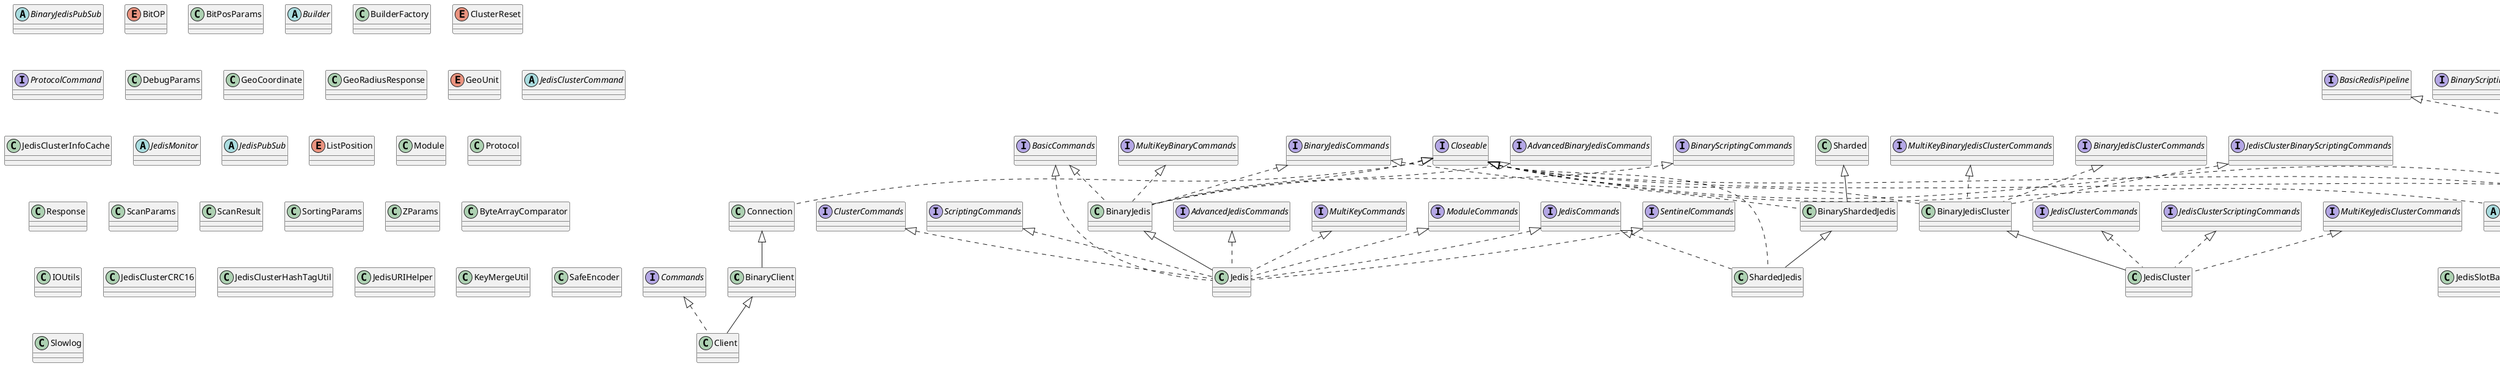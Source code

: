 @startuml

class BinaryClient extends Connection
class BinaryJedis implements BasicCommands, BinaryJedisCommands, MultiKeyBinaryCommands, AdvancedBinaryJedisCommands, BinaryScriptingCommands, Closeable
class BinaryJedisCluster implements BinaryJedisClusterCommands, MultiKeyBinaryJedisClusterCommands, JedisClusterBinaryScriptingCommands, Closeable
abstract class BinaryJedisPubSub
class BinaryShardedJedis extends Sharded implements BinaryJedisCommands
enum BitOP
class BitPosParams
abstract class Builder
 class BuilderFactory
class Client extends BinaryClient implements Commands
enum ClusterReset
interface AdvancedBinaryJedisCommands
interface AdvancedJedisCommands
interface BasicCommands
interface BasicRedisPipeline
interface BinaryJedisClusterCommands
interface BinaryJedisCommands
interface BinaryRedisPipeline
interface BinaryScriptingCommands
interface BinaryScriptingCommandsPipeline
interface ClusterCommands
interface ClusterPipeline
interface Commands
interface JedisClusterBinaryScriptingCommands
interface JedisClusterCommands
interface JedisClusterScriptingCommands
interface JedisCommands
interface ModuleCommands
interface MultiKeyBinaryCommands
interface MultiKeyBinaryJedisClusterCommands
interface MultiKeyBinaryRedisPipeline
interface MultiKeyCommands
interface MultiKeyCommandsPipeline
interface MultiKeyJedisClusterCommands
interface ProtocolCommand
interface RedisPipeline
interface ScriptingCommands
interface ScriptingCommandsPipeline
interface SentinelCommands
class Connection implements Closeable
class DebugParams
class InvalidURIException extends JedisException
class JedisAskDataException extends JedisRedirectionException
class JedisBusyException extends JedisDataException
class JedisClusterCrossSlotException extends JedisClusterException
class JedisClusterException extends JedisDataException
class JedisClusterMaxRedirectionsException extends JedisDataException
class JedisConnectionException extends JedisException
class JedisDataException extends JedisException
class JedisException extends RuntimeException
class JedisExhaustedPoolException extends JedisException
class JedisMovedDataException extends JedisRedirectionException
class JedisNoReachableClusterNodeException extends JedisConnectionException
class JedisNoScriptException extends JedisDataException
class JedisRedirectionException extends JedisDataException
class GeoCoordinate
class GeoRadiusResponse
enum GeoUnit
class HostAndPort implements Serializable
class Jedis extends BinaryJedis implements JedisCommands, MultiKeyCommands, AdvancedJedisCommands, ScriptingCommands, BasicCommands, ClusterCommands, SentinelCommands, ModuleCommands
class JedisCluster extends BinaryJedisCluster implements JedisClusterCommands, MultiKeyJedisClusterCommands, JedisClusterScriptingCommands
abstract class JedisClusterCommand
abstract class JedisClusterConnectionHandler implements Closeable
class JedisClusterInfoCache
class JedisFactory implements PooledObjectFactory
abstract class JedisMonitor
class JedisPool extends JedisPoolAbstract
class JedisPoolAbstract extends Pool
class JedisPoolConfig extends GenericObjectPoolConfig
abstract class JedisPubSub
class JedisSentinelPool extends JedisPoolAbstract
class JedisShardInfo extends ShardInfo
class JedisSlotBasedConnectionHandler extends JedisClusterConnectionHandler
enum ListPosition
class Module
abstract class MultiKeyPipelineBase extends PipelineBase implements MultiKeyBinaryRedisPipeline, MultiKeyCommandsPipeline, ClusterPipeline, BinaryScriptingCommandsPipeline, ScriptingCommandsPipeline, BasicRedisPipeline
class GeoRadiusParam extends Params
abstract class Params
class SetParams extends Params
class ZAddParams extends Params
class ZIncrByParams extends Params
class Pipeline extends MultiKeyPipelineBase implements Closeable
abstract class PipelineBase extends Queable implements BinaryRedisPipeline, RedisPipeline
 class Protocol
class Queable
class Response
class ScanParams
class ScanResult
class ShardedJedis extends BinaryShardedJedis implements JedisCommands, Closeable
class ShardedJedisPipeline extends PipelineBase
class ShardedJedisPool extends Pool
class SortingParams
class Transaction extends MultiKeyPipelineBase implements Closeable
class Tuple implements Comparable
class ZParams
 class ByteArrayComparator
interface Hashing
class IOUtils
class JedisByteHashMap implements Map, Cloneable, Serializable
 class JedisClusterCRC16
 class JedisClusterHashTagUtil
 class JedisURIHelper
 class KeyMergeUtil
class MurmurHash implements Hashing
abstract class Pool implements Closeable
class RedisInputStream extends FilterInputStream
 class RedisOutputStream extends FilterOutputStream
 class SafeEncoder
class Sharded
abstract class ShardInfo
class Slowlog


@enduml